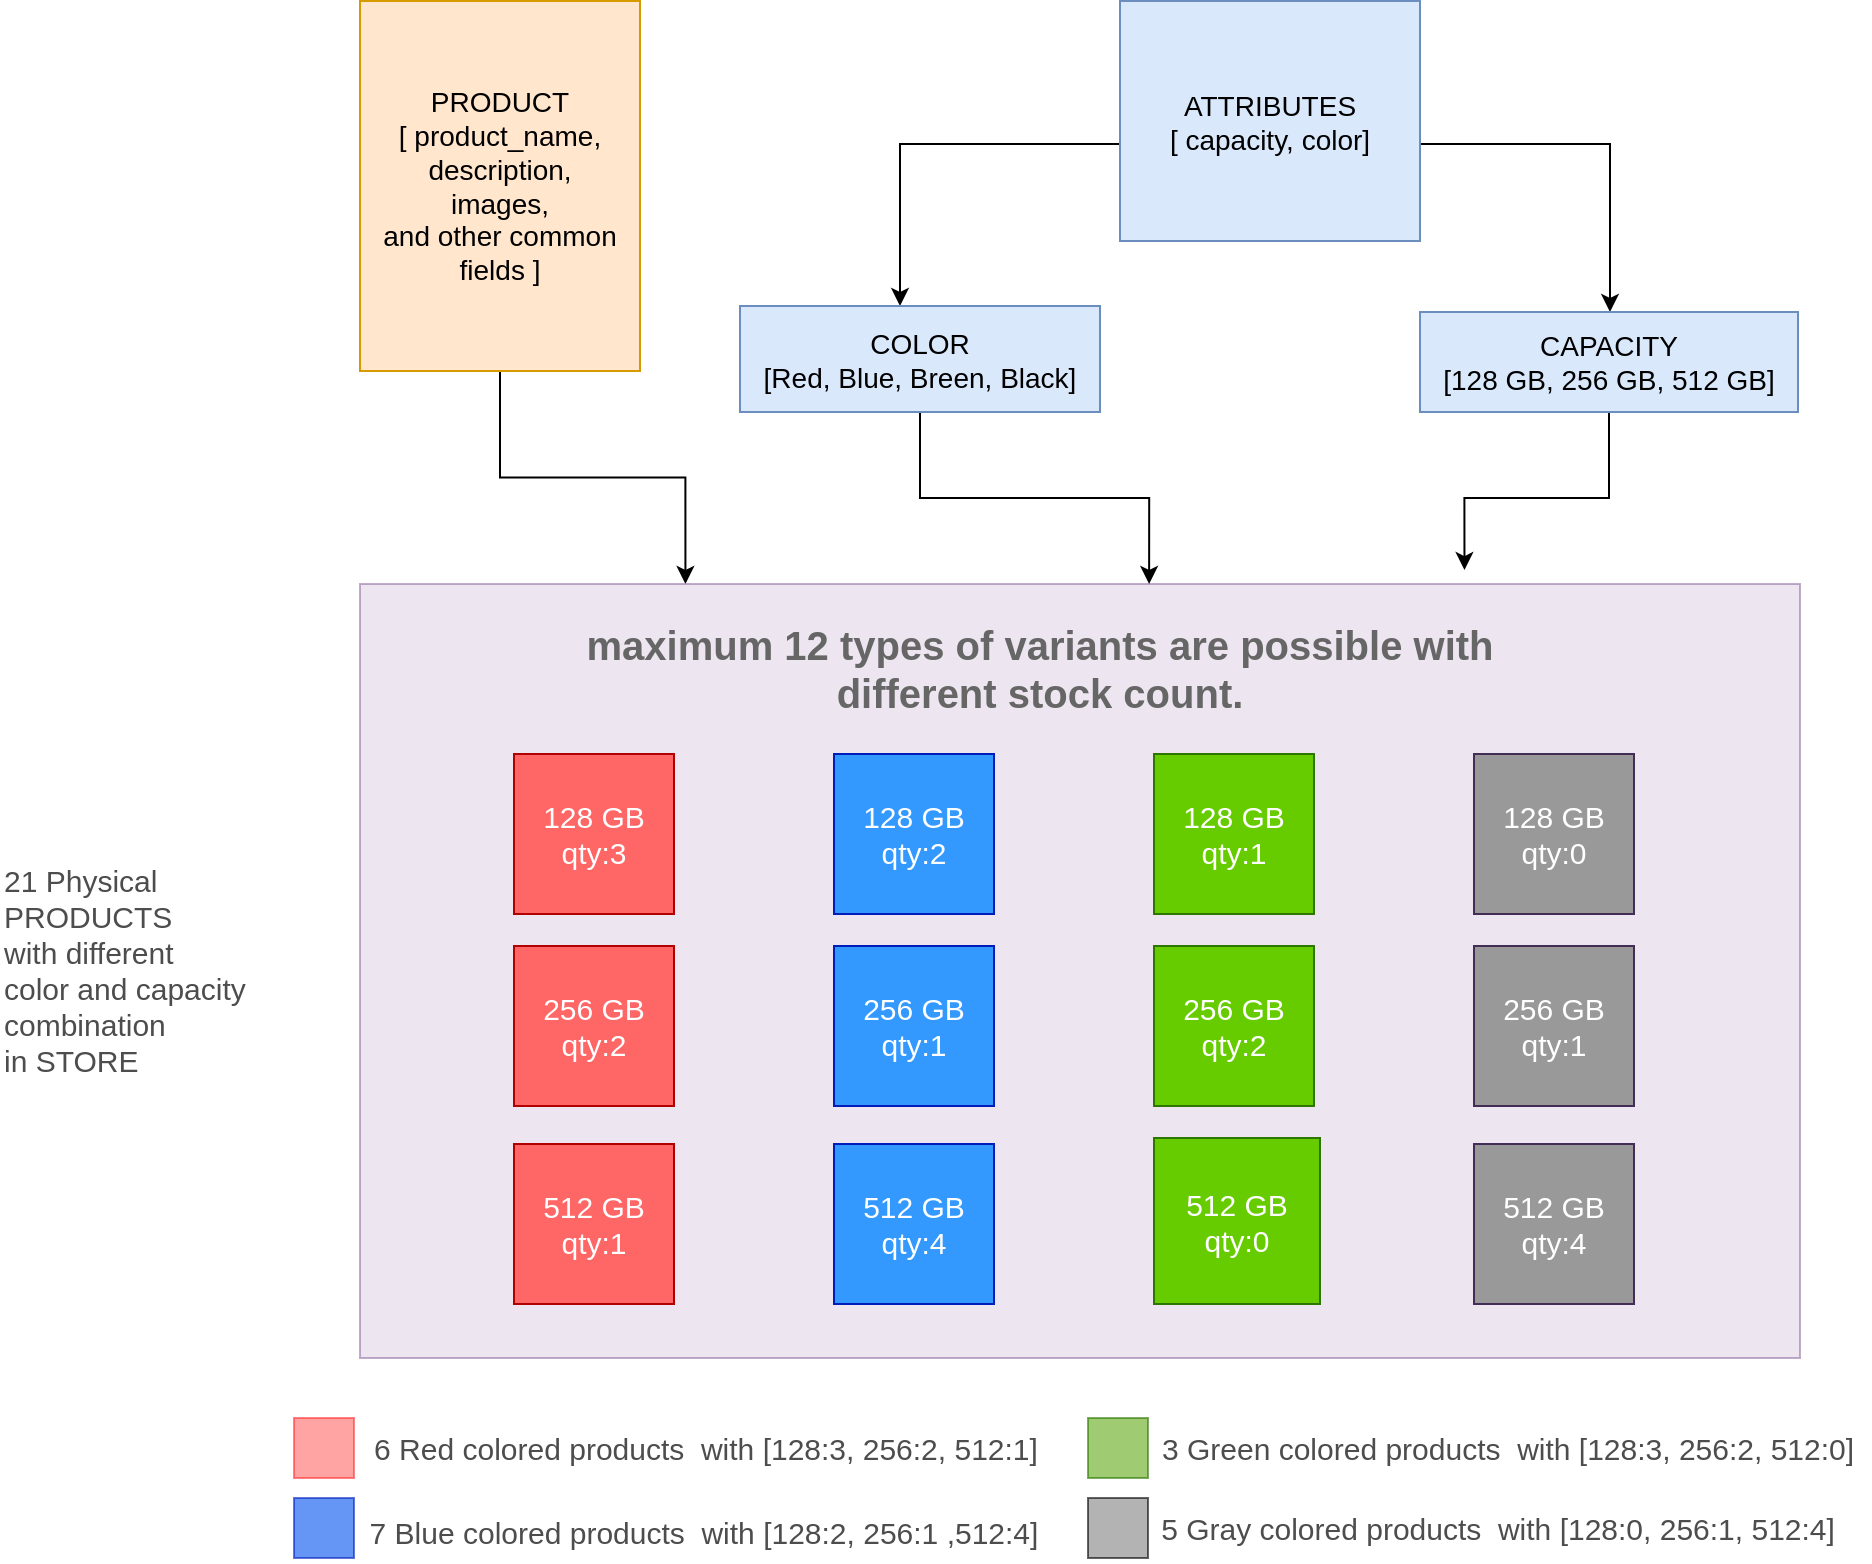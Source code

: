 <mxfile version="20.2.8" type="device"><diagram id="gkdv_9ViaCSJYOiMCKcW" name="Page-1"><mxGraphModel dx="1044" dy="668" grid="1" gridSize="10" guides="1" tooltips="1" connect="1" arrows="1" fold="1" page="1" pageScale="1" pageWidth="1169" pageHeight="827" math="0" shadow="0"><root><mxCell id="0"/><mxCell id="1" parent="0"/><mxCell id="McrmyoNdkep2LitDFliM-6" value="" style="edgeStyle=orthogonalEdgeStyle;rounded=0;orthogonalLoop=1;jettySize=auto;html=1;entryX=0.226;entryY=0;entryDx=0;entryDy=0;entryPerimeter=0;" edge="1" parent="1" source="McrmyoNdkep2LitDFliM-2" target="McrmyoNdkep2LitDFliM-5"><mxGeometry relative="1" as="geometry"><mxPoint x="390" y="333" as="targetPoint"/></mxGeometry></mxCell><mxCell id="McrmyoNdkep2LitDFliM-2" value="PRODUCT&lt;br style=&quot;font-size: 14px;&quot;&gt;[ product_name,&lt;br style=&quot;font-size: 14px;&quot;&gt;description,&lt;br style=&quot;font-size: 14px;&quot;&gt;images,&lt;br style=&quot;font-size: 14px;&quot;&gt;and other common fields ]" style="rounded=0;whiteSpace=wrap;html=1;fillColor=#ffe6cc;strokeColor=#d79b00;fontStyle=0;fontSize=14;" vertex="1" parent="1"><mxGeometry x="240" y="21.5" width="140" height="185" as="geometry"/></mxCell><mxCell id="McrmyoNdkep2LitDFliM-10" value="" style="edgeStyle=orthogonalEdgeStyle;rounded=0;orthogonalLoop=1;jettySize=auto;html=1;" edge="1" parent="1" source="McrmyoNdkep2LitDFliM-3" target="McrmyoNdkep2LitDFliM-9"><mxGeometry relative="1" as="geometry"><Array as="points"><mxPoint x="510" y="93"/></Array></mxGeometry></mxCell><mxCell id="McrmyoNdkep2LitDFliM-12" value="" style="edgeStyle=orthogonalEdgeStyle;rounded=0;orthogonalLoop=1;jettySize=auto;html=1;" edge="1" parent="1" source="McrmyoNdkep2LitDFliM-3" target="McrmyoNdkep2LitDFliM-11"><mxGeometry relative="1" as="geometry"><Array as="points"><mxPoint x="865" y="93"/></Array></mxGeometry></mxCell><mxCell id="McrmyoNdkep2LitDFliM-3" value="ATTRIBUTES&lt;br style=&quot;font-size: 14px;&quot;&gt;[ capacity, color]" style="rounded=0;whiteSpace=wrap;html=1;fillColor=#dae8fc;strokeColor=#6c8ebf;fontStyle=0;fontSize=14;" vertex="1" parent="1"><mxGeometry x="620" y="21.5" width="150" height="120" as="geometry"/></mxCell><mxCell id="McrmyoNdkep2LitDFliM-5" value="" style="whiteSpace=wrap;html=1;fillColor=#e1d5e7;strokeColor=#9673a6;rounded=0;opacity=60;" vertex="1" parent="1"><mxGeometry x="240" y="313" width="720" height="387" as="geometry"/></mxCell><mxCell id="McrmyoNdkep2LitDFliM-14" style="edgeStyle=orthogonalEdgeStyle;rounded=0;orthogonalLoop=1;jettySize=auto;html=1;entryX=0.548;entryY=0;entryDx=0;entryDy=0;entryPerimeter=0;" edge="1" parent="1" source="McrmyoNdkep2LitDFliM-9" target="McrmyoNdkep2LitDFliM-5"><mxGeometry relative="1" as="geometry"/></mxCell><mxCell id="McrmyoNdkep2LitDFliM-9" value="COLOR&lt;br style=&quot;font-size: 14px;&quot;&gt;[Red, Blue, Breen, Black]" style="whiteSpace=wrap;html=1;fillColor=#dae8fc;strokeColor=#6c8ebf;rounded=0;fontStyle=0;fontSize=14;" vertex="1" parent="1"><mxGeometry x="430" y="174" width="180" height="53" as="geometry"/></mxCell><mxCell id="McrmyoNdkep2LitDFliM-13" style="edgeStyle=orthogonalEdgeStyle;rounded=0;orthogonalLoop=1;jettySize=auto;html=1;entryX=0.767;entryY=-0.018;entryDx=0;entryDy=0;entryPerimeter=0;" edge="1" parent="1" source="McrmyoNdkep2LitDFliM-11" target="McrmyoNdkep2LitDFliM-5"><mxGeometry relative="1" as="geometry"><mxPoint x="785" y="303" as="targetPoint"/></mxGeometry></mxCell><mxCell id="McrmyoNdkep2LitDFliM-11" value="CAPACITY&lt;br style=&quot;font-size: 14px;&quot;&gt;[128 GB, 256 GB, 512 GB]" style="rounded=0;whiteSpace=wrap;html=1;fillColor=#dae8fc;strokeColor=#6c8ebf;fontStyle=0;fontSize=14;" vertex="1" parent="1"><mxGeometry x="770" y="177" width="189" height="50" as="geometry"/></mxCell><mxCell id="McrmyoNdkep2LitDFliM-15" value="128 GB&lt;br style=&quot;font-size: 15px;&quot;&gt;qty:3" style="whiteSpace=wrap;html=1;aspect=fixed;fillColor=#FF6666;strokeColor=#B20000;fontColor=#ffffff;fontSize=15;" vertex="1" parent="1"><mxGeometry x="317" y="398" width="80" height="80" as="geometry"/></mxCell><mxCell id="McrmyoNdkep2LitDFliM-16" value="128 GB&lt;br style=&quot;font-size: 15px;&quot;&gt;qty:2" style="whiteSpace=wrap;html=1;aspect=fixed;fillColor=#3399FF;strokeColor=#001DBC;fontColor=#ffffff;fontSize=15;" vertex="1" parent="1"><mxGeometry x="477" y="398" width="80" height="80" as="geometry"/></mxCell><mxCell id="McrmyoNdkep2LitDFliM-18" value="128 GB&lt;br style=&quot;font-size: 15px;&quot;&gt;qty:1" style="whiteSpace=wrap;html=1;aspect=fixed;fillColor=#66CC00;strokeColor=#2D7600;fontColor=#ffffff;fontSize=15;" vertex="1" parent="1"><mxGeometry x="637" y="398" width="80" height="80" as="geometry"/></mxCell><mxCell id="McrmyoNdkep2LitDFliM-20" value="128 GB&lt;br style=&quot;font-size: 15px;&quot;&gt;qty:0" style="whiteSpace=wrap;html=1;aspect=fixed;fillColor=#999999;strokeColor=#432D57;fontColor=#ffffff;fontSize=15;" vertex="1" parent="1"><mxGeometry x="797" y="398" width="80" height="80" as="geometry"/></mxCell><mxCell id="McrmyoNdkep2LitDFliM-22" value="256 GB&lt;br style=&quot;font-size: 15px;&quot;&gt;qty:2" style="whiteSpace=wrap;html=1;aspect=fixed;fillColor=#FF6666;strokeColor=#B20000;fontColor=#ffffff;fontSize=15;" vertex="1" parent="1"><mxGeometry x="317" y="494" width="80" height="80" as="geometry"/></mxCell><mxCell id="McrmyoNdkep2LitDFliM-23" value="256&amp;nbsp;GB&lt;br style=&quot;font-size: 15px;&quot;&gt;qty:1" style="whiteSpace=wrap;html=1;aspect=fixed;fillColor=#3399FF;strokeColor=#001DBC;fontColor=#ffffff;fontSize=15;" vertex="1" parent="1"><mxGeometry x="477" y="494" width="80" height="80" as="geometry"/></mxCell><mxCell id="McrmyoNdkep2LitDFliM-24" value="256&amp;nbsp;GB&lt;br style=&quot;font-size: 15px;&quot;&gt;qty:2" style="whiteSpace=wrap;html=1;aspect=fixed;fillColor=#66CC00;strokeColor=#2D7600;fontColor=#ffffff;fontSize=15;" vertex="1" parent="1"><mxGeometry x="637" y="494" width="80" height="80" as="geometry"/></mxCell><mxCell id="McrmyoNdkep2LitDFliM-25" value="256 GB&lt;br style=&quot;font-size: 15px;&quot;&gt;qty:1" style="whiteSpace=wrap;html=1;aspect=fixed;fillColor=#999999;strokeColor=#432D57;fontColor=#ffffff;fontSize=15;" vertex="1" parent="1"><mxGeometry x="797" y="494" width="80" height="80" as="geometry"/></mxCell><mxCell id="McrmyoNdkep2LitDFliM-30" value="512 GB&lt;br style=&quot;font-size: 15px;&quot;&gt;qty:1" style="whiteSpace=wrap;html=1;aspect=fixed;fillColor=#FF6666;strokeColor=#B20000;fontColor=#ffffff;fontSize=15;" vertex="1" parent="1"><mxGeometry x="317" y="593" width="80" height="80" as="geometry"/></mxCell><mxCell id="McrmyoNdkep2LitDFliM-31" value="512 GB&lt;br style=&quot;font-size: 15px;&quot;&gt;qty:4" style="whiteSpace=wrap;html=1;aspect=fixed;fillColor=#3399FF;strokeColor=#001DBC;fontColor=#ffffff;fontSize=15;" vertex="1" parent="1"><mxGeometry x="477" y="593" width="80" height="80" as="geometry"/></mxCell><mxCell id="McrmyoNdkep2LitDFliM-32" value="512 GB&lt;br style=&quot;font-size: 15px;&quot;&gt;qty:0" style="whiteSpace=wrap;html=1;aspect=fixed;fillColor=#66CC00;strokeColor=#2D7600;fontColor=#ffffff;fontSize=15;" vertex="1" parent="1"><mxGeometry x="637" y="590" width="83" height="83" as="geometry"/></mxCell><mxCell id="McrmyoNdkep2LitDFliM-33" value="512 GB&lt;br style=&quot;font-size: 15px;&quot;&gt;qty:4" style="whiteSpace=wrap;html=1;aspect=fixed;fillColor=#999999;strokeColor=#432D57;fontColor=#ffffff;fontSize=15;" vertex="1" parent="1"><mxGeometry x="797" y="593" width="80" height="80" as="geometry"/></mxCell><mxCell id="McrmyoNdkep2LitDFliM-34" value="&lt;font style=&quot;font-size: 20px;&quot;&gt;maximum 12 types of variants are possible with different stock count.&lt;/font&gt;" style="text;html=1;strokeColor=none;fillColor=none;align=center;verticalAlign=middle;whiteSpace=wrap;rounded=0;fontSize=16;opacity=60;fontStyle=1;fontColor=#666666;" vertex="1" parent="1"><mxGeometry x="340" y="340" width="480" height="30" as="geometry"/></mxCell><mxCell id="McrmyoNdkep2LitDFliM-35" value="" style="whiteSpace=wrap;html=1;aspect=fixed;fontSize=20;fontColor=#4D4D4D;fillColor=#FF6666;opacity=60;strokeColor=#FF3333;" vertex="1" parent="1"><mxGeometry x="207" y="730" width="30" height="30" as="geometry"/></mxCell><mxCell id="McrmyoNdkep2LitDFliM-36" value="" style="whiteSpace=wrap;html=1;aspect=fixed;fontSize=20;fontColor=#ffffff;fillColor=#0050ef;opacity=60;strokeColor=#001DBC;" vertex="1" parent="1"><mxGeometry x="207" y="770" width="30" height="30" as="geometry"/></mxCell><mxCell id="McrmyoNdkep2LitDFliM-37" value="" style="whiteSpace=wrap;html=1;aspect=fixed;fontSize=20;fontColor=#ffffff;fillColor=#60a917;opacity=60;strokeColor=#2D7600;" vertex="1" parent="1"><mxGeometry x="604" y="730" width="30" height="30" as="geometry"/></mxCell><mxCell id="McrmyoNdkep2LitDFliM-38" value="" style="whiteSpace=wrap;html=1;aspect=fixed;fontSize=20;fontColor=#666666;fillColor=#808080;opacity=60;" vertex="1" parent="1"><mxGeometry x="604" y="770" width="30" height="30" as="geometry"/></mxCell><mxCell id="McrmyoNdkep2LitDFliM-40" value="&lt;font style=&quot;font-size: 15px;&quot;&gt;6 Red colored products&amp;nbsp; with [128:3, 256:2, 512:1]&lt;/font&gt;" style="text;html=1;strokeColor=none;fillColor=none;align=center;verticalAlign=middle;whiteSpace=wrap;rounded=0;fontSize=15;fontColor=#4D4D4D;opacity=60;" vertex="1" parent="1"><mxGeometry x="238" y="730" width="350" height="30" as="geometry"/></mxCell><mxCell id="McrmyoNdkep2LitDFliM-41" value="&lt;font style=&quot;font-size: 15px;&quot;&gt;7 Blue colored products&amp;nbsp; with [128:2, 256:1 ,512:4]&lt;/font&gt;" style="text;html=1;strokeColor=none;fillColor=none;align=center;verticalAlign=middle;whiteSpace=wrap;rounded=0;fontSize=15;fontColor=#4D4D4D;opacity=60;" vertex="1" parent="1"><mxGeometry x="232" y="772" width="360" height="30" as="geometry"/></mxCell><mxCell id="McrmyoNdkep2LitDFliM-42" value="&lt;span style=&quot;font-size: 15px;&quot;&gt;3 Green colored p&lt;/span&gt;&lt;span style=&quot;font-size: 15px;&quot;&gt;roducts&amp;nbsp; with [128:3, 256:2, 512:0]&lt;/span&gt;" style="text;html=1;strokeColor=none;fillColor=none;align=center;verticalAlign=middle;whiteSpace=wrap;rounded=0;fontSize=15;fontColor=#4D4D4D;opacity=60;" vertex="1" parent="1"><mxGeometry x="633" y="730" width="362" height="30" as="geometry"/></mxCell><mxCell id="McrmyoNdkep2LitDFliM-43" value="&lt;span style=&quot;font-size: 15px;&quot;&gt;5 Gray colored p&lt;/span&gt;&lt;span style=&quot;font-size: 15px;&quot;&gt;roducts&amp;nbsp; with [128:0, 256:1, 512:4]&lt;/span&gt;" style="text;html=1;strokeColor=none;fillColor=none;align=center;verticalAlign=middle;whiteSpace=wrap;rounded=0;fontSize=15;fontColor=#4D4D4D;opacity=60;" vertex="1" parent="1"><mxGeometry x="628" y="770" width="362" height="30" as="geometry"/></mxCell><mxCell id="McrmyoNdkep2LitDFliM-44" value="21 Physical PRODUCTS&amp;nbsp; &lt;br&gt;with different &lt;br&gt;color and capacity combination&amp;nbsp;&lt;br&gt;in STORE" style="text;html=1;strokeColor=none;fillColor=none;align=left;verticalAlign=top;whiteSpace=wrap;rounded=0;fontSize=15;fontColor=#4D4D4D;opacity=60;spacingTop=14;" vertex="1" parent="1"><mxGeometry x="60" y="431.5" width="130" height="150" as="geometry"/></mxCell></root></mxGraphModel></diagram></mxfile>